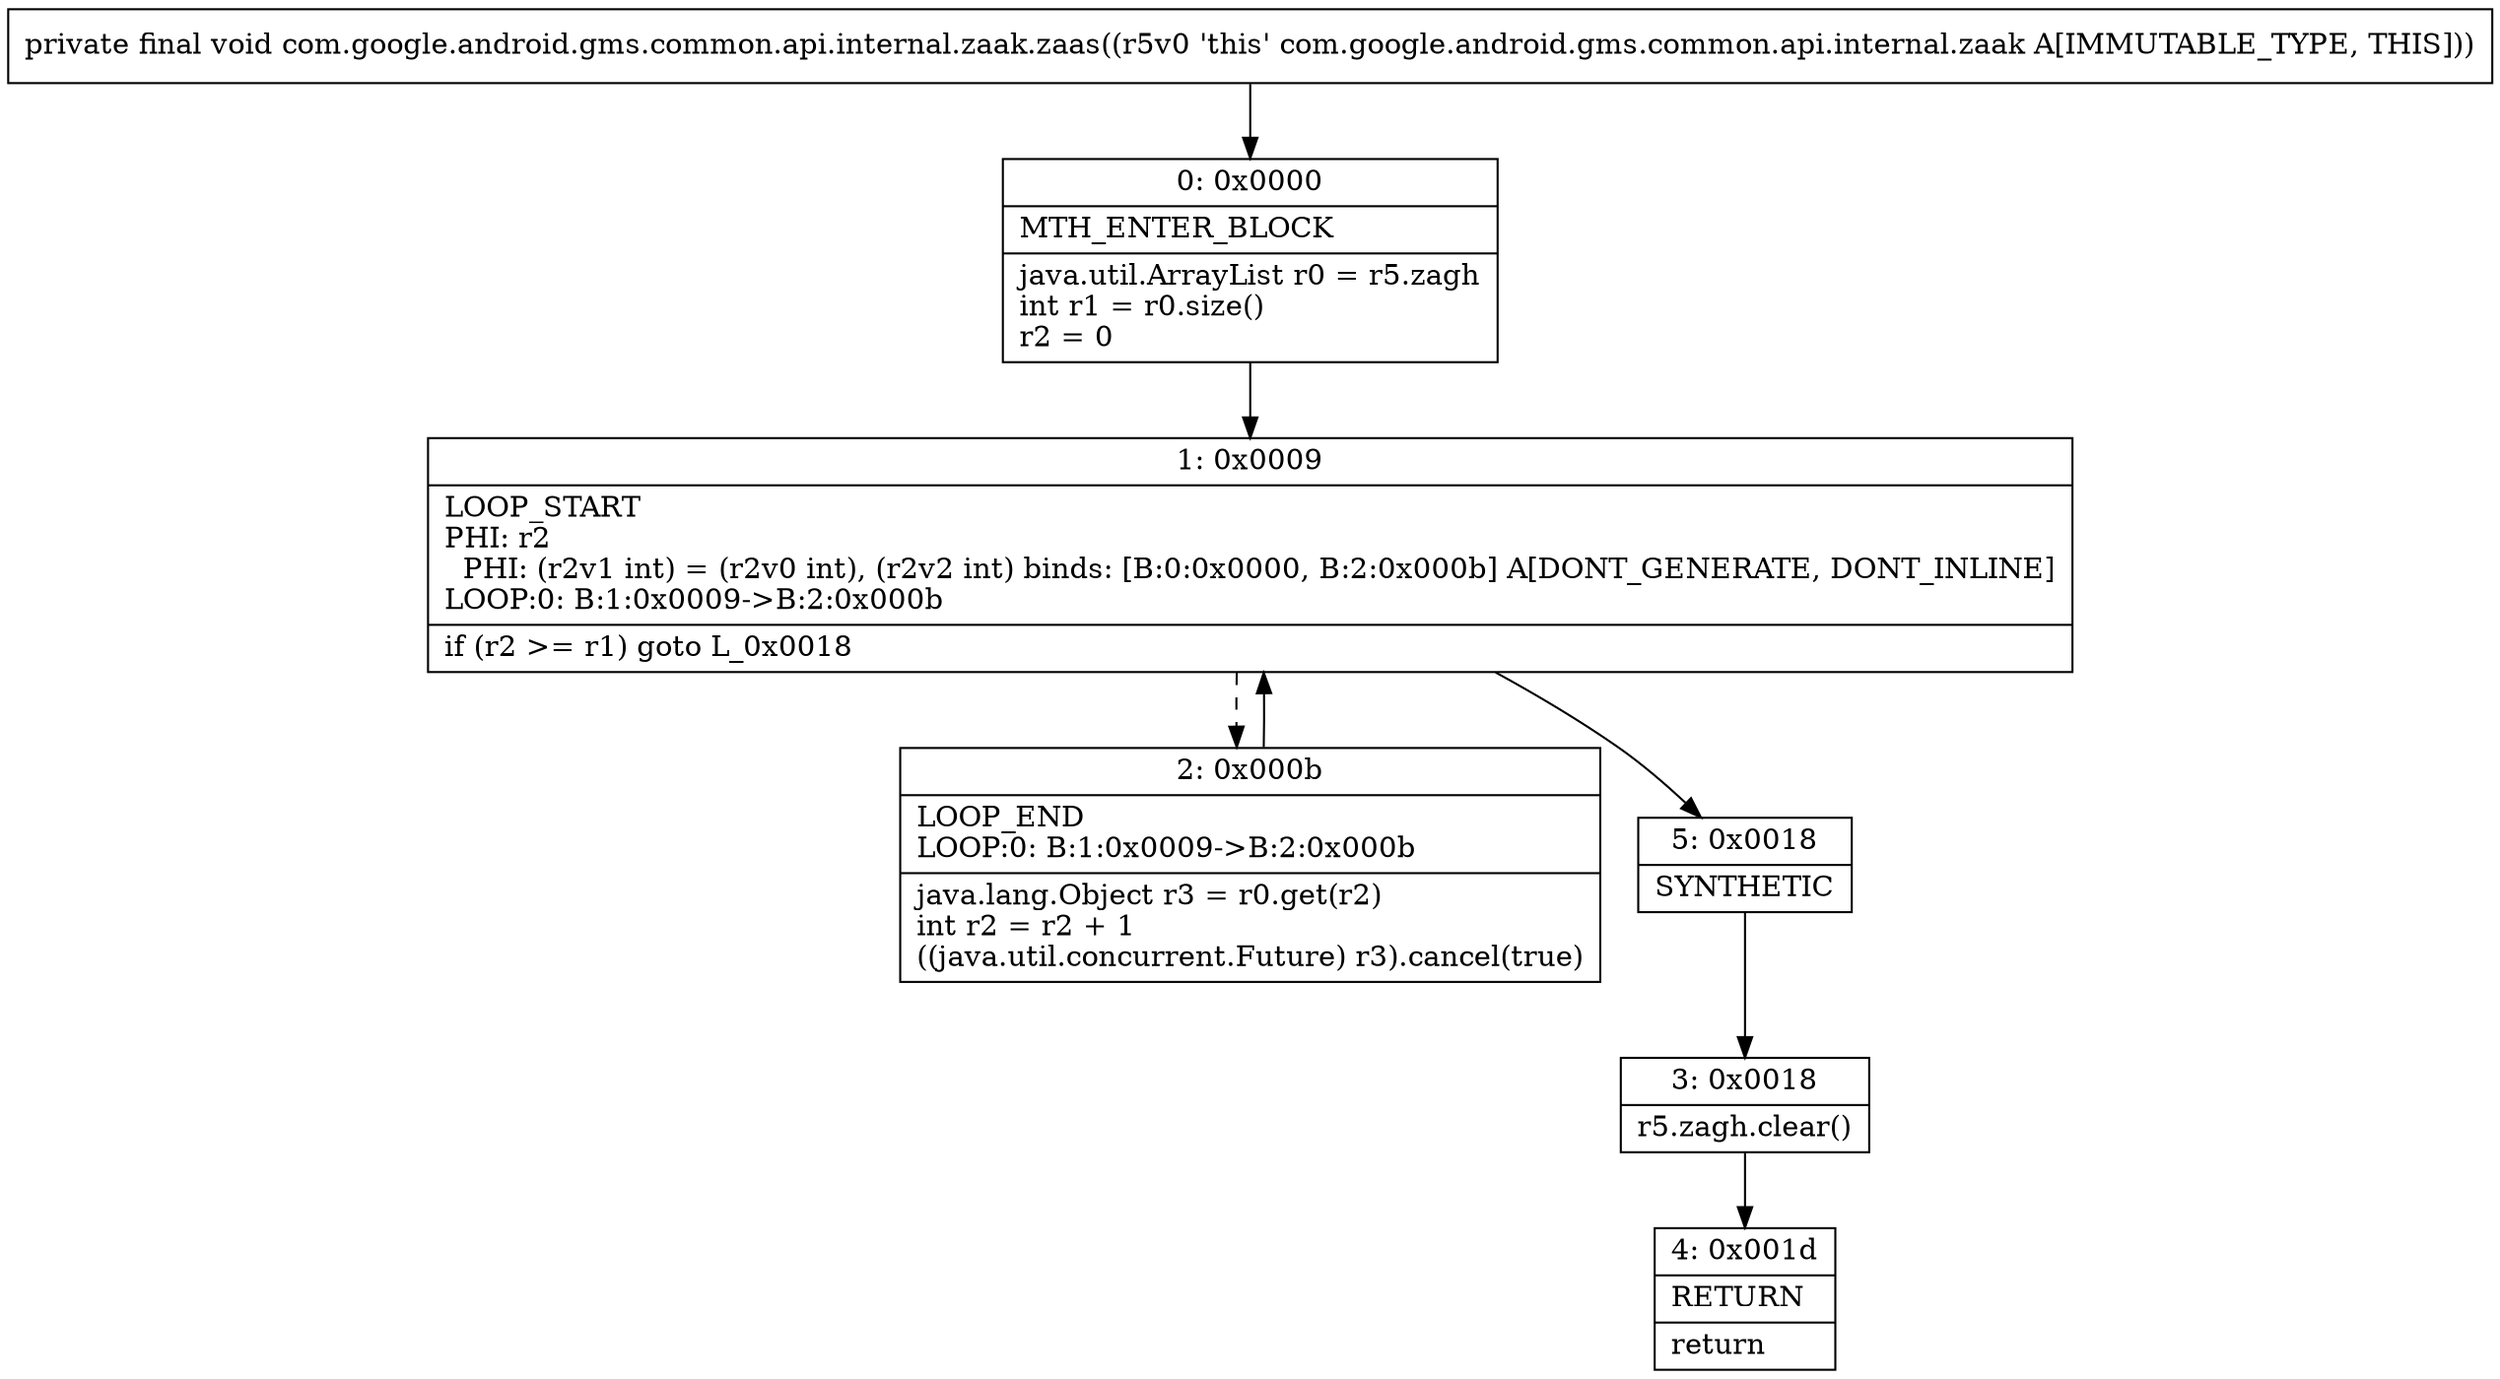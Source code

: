 digraph "CFG forcom.google.android.gms.common.api.internal.zaak.zaas()V" {
Node_0 [shape=record,label="{0\:\ 0x0000|MTH_ENTER_BLOCK\l|java.util.ArrayList r0 = r5.zagh\lint r1 = r0.size()\lr2 = 0\l}"];
Node_1 [shape=record,label="{1\:\ 0x0009|LOOP_START\lPHI: r2 \l  PHI: (r2v1 int) = (r2v0 int), (r2v2 int) binds: [B:0:0x0000, B:2:0x000b] A[DONT_GENERATE, DONT_INLINE]\lLOOP:0: B:1:0x0009\-\>B:2:0x000b\l|if (r2 \>= r1) goto L_0x0018\l}"];
Node_2 [shape=record,label="{2\:\ 0x000b|LOOP_END\lLOOP:0: B:1:0x0009\-\>B:2:0x000b\l|java.lang.Object r3 = r0.get(r2)\lint r2 = r2 + 1\l((java.util.concurrent.Future) r3).cancel(true)\l}"];
Node_3 [shape=record,label="{3\:\ 0x0018|r5.zagh.clear()\l}"];
Node_4 [shape=record,label="{4\:\ 0x001d|RETURN\l|return\l}"];
Node_5 [shape=record,label="{5\:\ 0x0018|SYNTHETIC\l}"];
MethodNode[shape=record,label="{private final void com.google.android.gms.common.api.internal.zaak.zaas((r5v0 'this' com.google.android.gms.common.api.internal.zaak A[IMMUTABLE_TYPE, THIS])) }"];
MethodNode -> Node_0;
Node_0 -> Node_1;
Node_1 -> Node_2[style=dashed];
Node_1 -> Node_5;
Node_2 -> Node_1;
Node_3 -> Node_4;
Node_5 -> Node_3;
}


